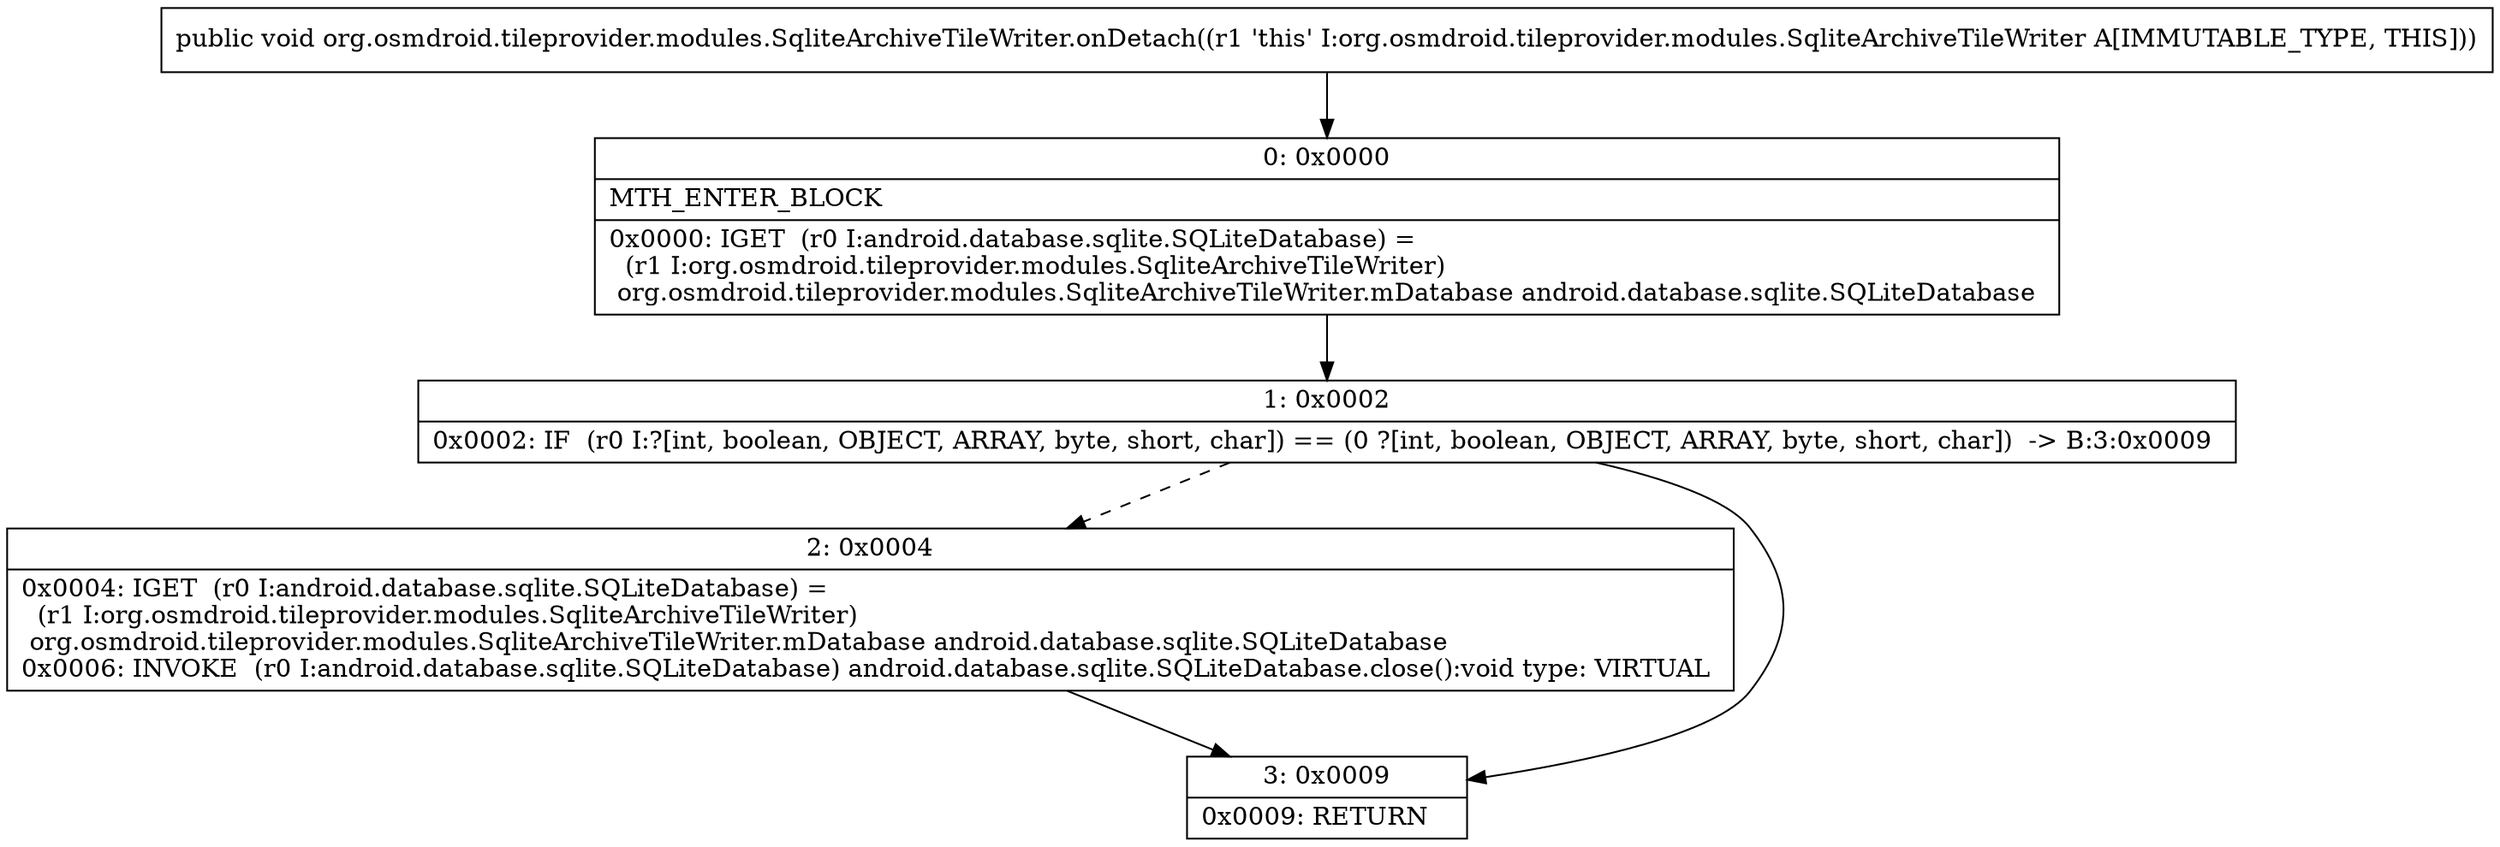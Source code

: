 digraph "CFG fororg.osmdroid.tileprovider.modules.SqliteArchiveTileWriter.onDetach()V" {
Node_0 [shape=record,label="{0\:\ 0x0000|MTH_ENTER_BLOCK\l|0x0000: IGET  (r0 I:android.database.sqlite.SQLiteDatabase) = \l  (r1 I:org.osmdroid.tileprovider.modules.SqliteArchiveTileWriter)\l org.osmdroid.tileprovider.modules.SqliteArchiveTileWriter.mDatabase android.database.sqlite.SQLiteDatabase \l}"];
Node_1 [shape=record,label="{1\:\ 0x0002|0x0002: IF  (r0 I:?[int, boolean, OBJECT, ARRAY, byte, short, char]) == (0 ?[int, boolean, OBJECT, ARRAY, byte, short, char])  \-\> B:3:0x0009 \l}"];
Node_2 [shape=record,label="{2\:\ 0x0004|0x0004: IGET  (r0 I:android.database.sqlite.SQLiteDatabase) = \l  (r1 I:org.osmdroid.tileprovider.modules.SqliteArchiveTileWriter)\l org.osmdroid.tileprovider.modules.SqliteArchiveTileWriter.mDatabase android.database.sqlite.SQLiteDatabase \l0x0006: INVOKE  (r0 I:android.database.sqlite.SQLiteDatabase) android.database.sqlite.SQLiteDatabase.close():void type: VIRTUAL \l}"];
Node_3 [shape=record,label="{3\:\ 0x0009|0x0009: RETURN   \l}"];
MethodNode[shape=record,label="{public void org.osmdroid.tileprovider.modules.SqliteArchiveTileWriter.onDetach((r1 'this' I:org.osmdroid.tileprovider.modules.SqliteArchiveTileWriter A[IMMUTABLE_TYPE, THIS])) }"];
MethodNode -> Node_0;
Node_0 -> Node_1;
Node_1 -> Node_2[style=dashed];
Node_1 -> Node_3;
Node_2 -> Node_3;
}

